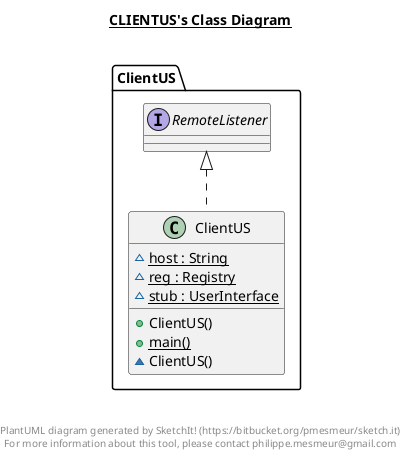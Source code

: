 @startuml

title __CLIENTUS's Class Diagram__\n

  namespace ClientUS {
    class ClientUS.ClientUS {
        {static} ~ host : String
        {static} ~ reg : Registry
        {static} ~ stub : UserInterface
        + ClientUS()
        {static} + main()
        ~ ClientUS()
    }
  }
  

  namespace ClientUS {
    interface ClientUS.RemoteListener {
    }
  }
  

  ClientUS.ClientUS .up.|> ClientUS.RemoteListener


right footer


PlantUML diagram generated by SketchIt! (https://bitbucket.org/pmesmeur/sketch.it)
For more information about this tool, please contact philippe.mesmeur@gmail.com
endfooter

@enduml

